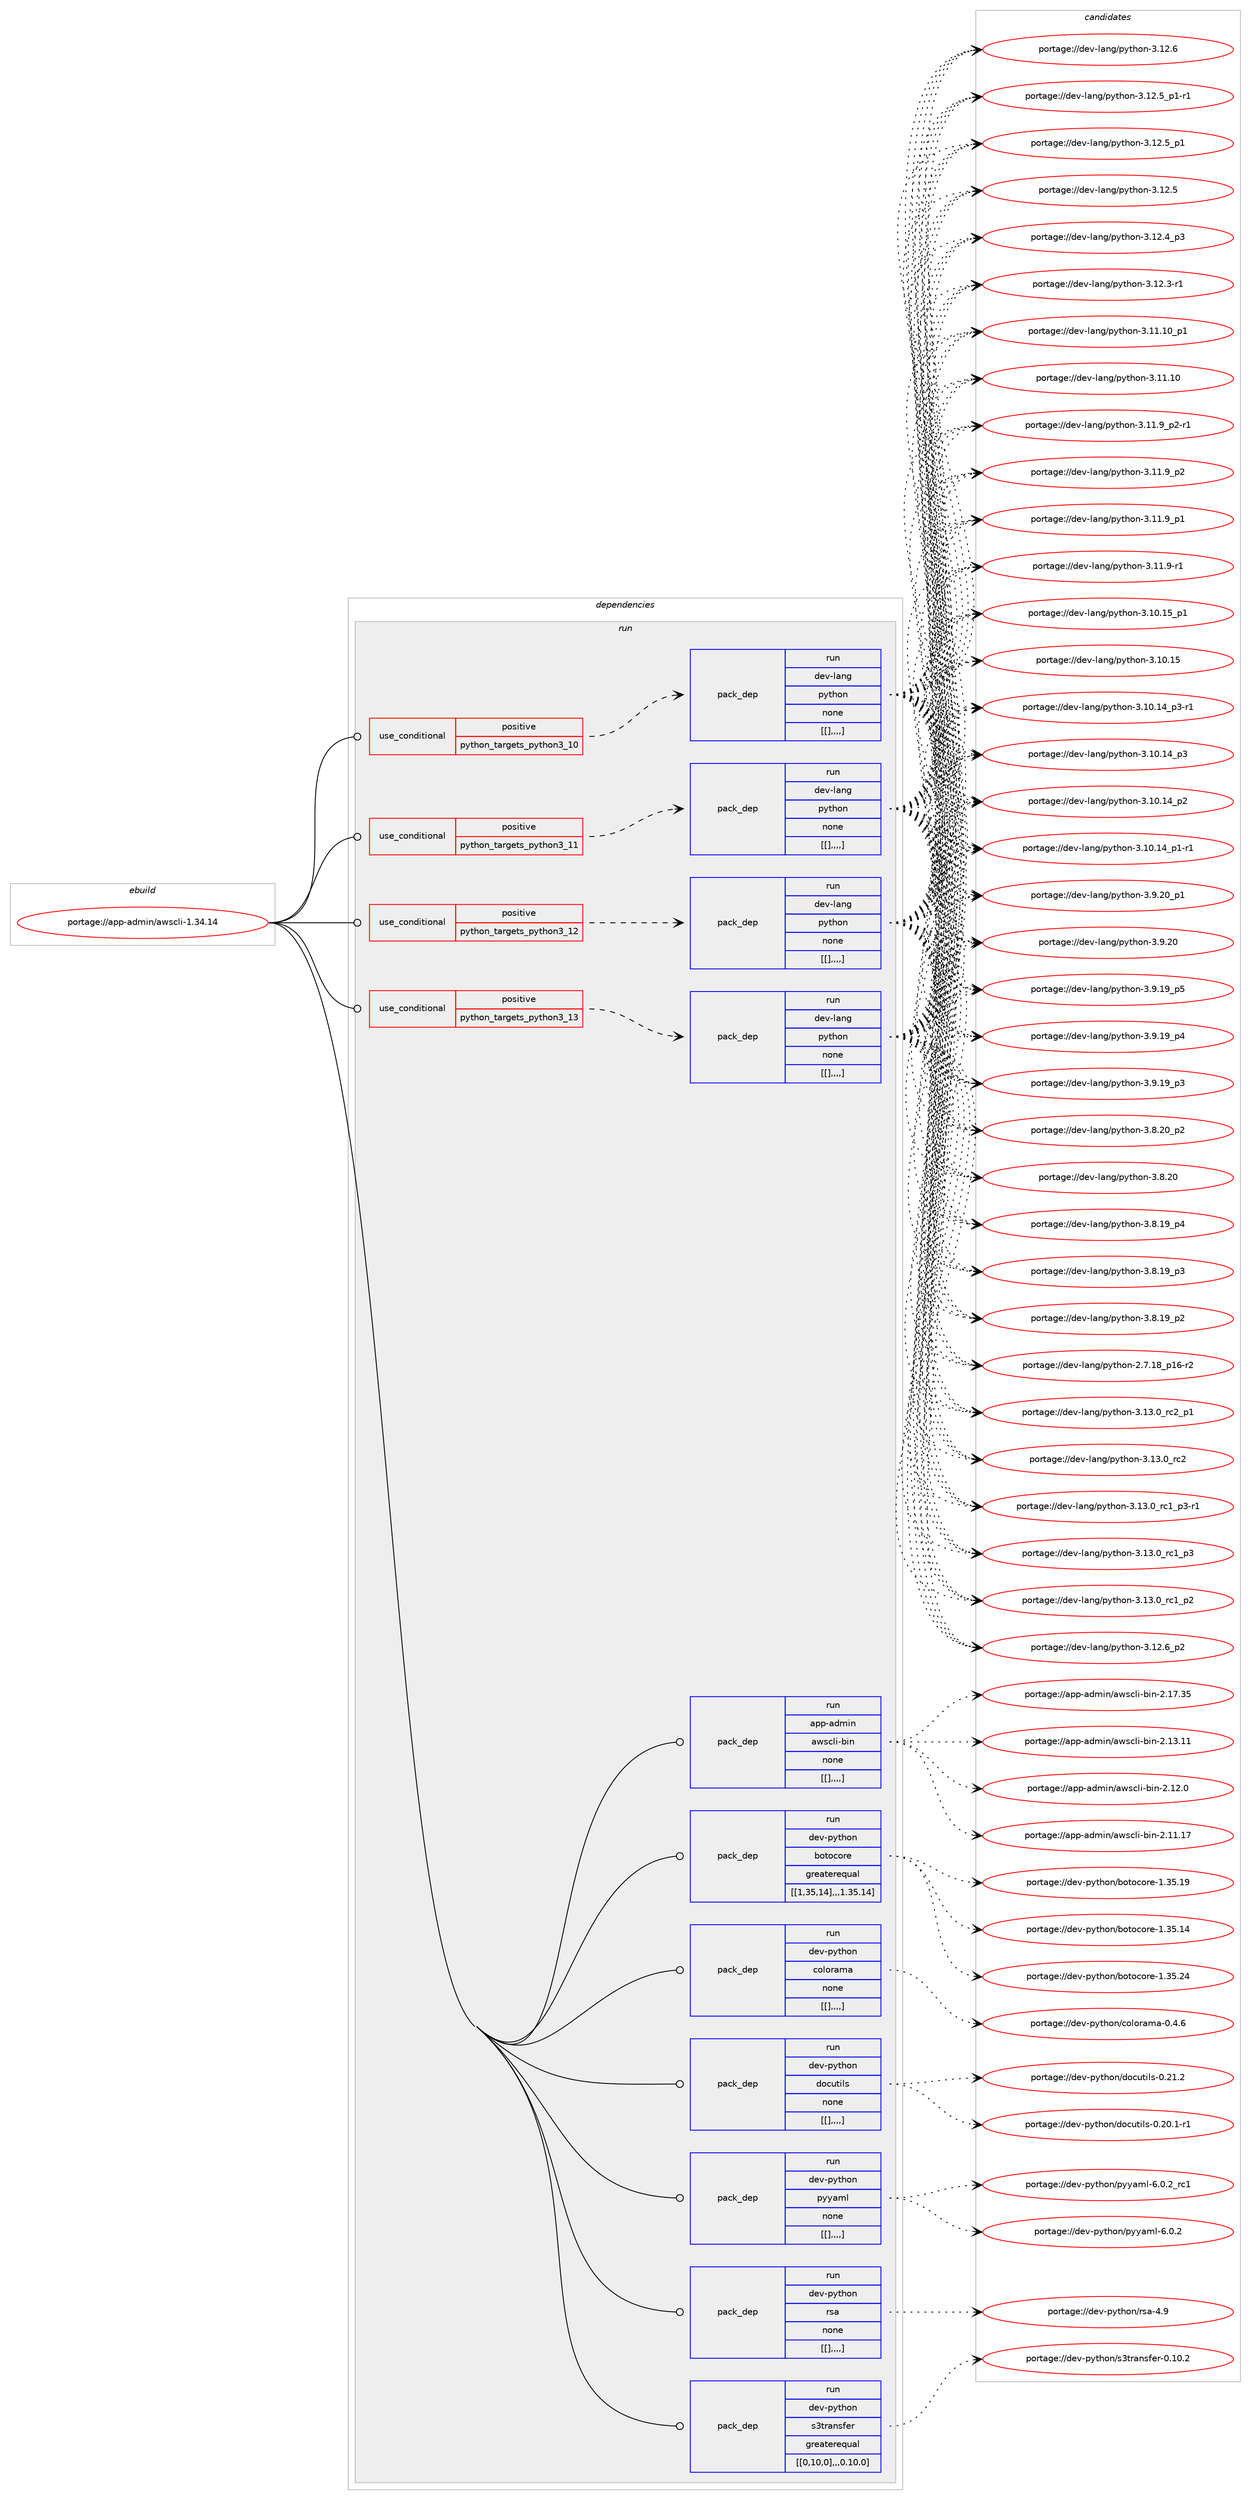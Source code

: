 digraph prolog {

# *************
# Graph options
# *************

newrank=true;
concentrate=true;
compound=true;
graph [rankdir=LR,fontname=Helvetica,fontsize=10,ranksep=1.5];#, ranksep=2.5, nodesep=0.2];
edge  [arrowhead=vee];
node  [fontname=Helvetica,fontsize=10];

# **********
# The ebuild
# **********

subgraph cluster_leftcol {
color=gray;
label=<<i>ebuild</i>>;
id [label="portage://app-admin/awscli-1.34.14", color=red, width=4, href="../app-admin/awscli-1.34.14.svg"];
}

# ****************
# The dependencies
# ****************

subgraph cluster_midcol {
color=gray;
label=<<i>dependencies</i>>;
subgraph cluster_compile {
fillcolor="#eeeeee";
style=filled;
label=<<i>compile</i>>;
}
subgraph cluster_compileandrun {
fillcolor="#eeeeee";
style=filled;
label=<<i>compile and run</i>>;
}
subgraph cluster_run {
fillcolor="#eeeeee";
style=filled;
label=<<i>run</i>>;
subgraph cond359 {
dependency1801 [label=<<TABLE BORDER="0" CELLBORDER="1" CELLSPACING="0" CELLPADDING="4"><TR><TD ROWSPAN="3" CELLPADDING="10">use_conditional</TD></TR><TR><TD>positive</TD></TR><TR><TD>python_targets_python3_10</TD></TR></TABLE>>, shape=none, color=red];
subgraph pack1439 {
dependency1802 [label=<<TABLE BORDER="0" CELLBORDER="1" CELLSPACING="0" CELLPADDING="4" WIDTH="220"><TR><TD ROWSPAN="6" CELLPADDING="30">pack_dep</TD></TR><TR><TD WIDTH="110">run</TD></TR><TR><TD>dev-lang</TD></TR><TR><TD>python</TD></TR><TR><TD>none</TD></TR><TR><TD>[[],,,,]</TD></TR></TABLE>>, shape=none, color=blue];
}
dependency1801:e -> dependency1802:w [weight=20,style="dashed",arrowhead="vee"];
}
id:e -> dependency1801:w [weight=20,style="solid",arrowhead="odot"];
subgraph cond360 {
dependency1803 [label=<<TABLE BORDER="0" CELLBORDER="1" CELLSPACING="0" CELLPADDING="4"><TR><TD ROWSPAN="3" CELLPADDING="10">use_conditional</TD></TR><TR><TD>positive</TD></TR><TR><TD>python_targets_python3_11</TD></TR></TABLE>>, shape=none, color=red];
subgraph pack1440 {
dependency1804 [label=<<TABLE BORDER="0" CELLBORDER="1" CELLSPACING="0" CELLPADDING="4" WIDTH="220"><TR><TD ROWSPAN="6" CELLPADDING="30">pack_dep</TD></TR><TR><TD WIDTH="110">run</TD></TR><TR><TD>dev-lang</TD></TR><TR><TD>python</TD></TR><TR><TD>none</TD></TR><TR><TD>[[],,,,]</TD></TR></TABLE>>, shape=none, color=blue];
}
dependency1803:e -> dependency1804:w [weight=20,style="dashed",arrowhead="vee"];
}
id:e -> dependency1803:w [weight=20,style="solid",arrowhead="odot"];
subgraph cond361 {
dependency1805 [label=<<TABLE BORDER="0" CELLBORDER="1" CELLSPACING="0" CELLPADDING="4"><TR><TD ROWSPAN="3" CELLPADDING="10">use_conditional</TD></TR><TR><TD>positive</TD></TR><TR><TD>python_targets_python3_12</TD></TR></TABLE>>, shape=none, color=red];
subgraph pack1441 {
dependency1806 [label=<<TABLE BORDER="0" CELLBORDER="1" CELLSPACING="0" CELLPADDING="4" WIDTH="220"><TR><TD ROWSPAN="6" CELLPADDING="30">pack_dep</TD></TR><TR><TD WIDTH="110">run</TD></TR><TR><TD>dev-lang</TD></TR><TR><TD>python</TD></TR><TR><TD>none</TD></TR><TR><TD>[[],,,,]</TD></TR></TABLE>>, shape=none, color=blue];
}
dependency1805:e -> dependency1806:w [weight=20,style="dashed",arrowhead="vee"];
}
id:e -> dependency1805:w [weight=20,style="solid",arrowhead="odot"];
subgraph cond362 {
dependency1807 [label=<<TABLE BORDER="0" CELLBORDER="1" CELLSPACING="0" CELLPADDING="4"><TR><TD ROWSPAN="3" CELLPADDING="10">use_conditional</TD></TR><TR><TD>positive</TD></TR><TR><TD>python_targets_python3_13</TD></TR></TABLE>>, shape=none, color=red];
subgraph pack1442 {
dependency1808 [label=<<TABLE BORDER="0" CELLBORDER="1" CELLSPACING="0" CELLPADDING="4" WIDTH="220"><TR><TD ROWSPAN="6" CELLPADDING="30">pack_dep</TD></TR><TR><TD WIDTH="110">run</TD></TR><TR><TD>dev-lang</TD></TR><TR><TD>python</TD></TR><TR><TD>none</TD></TR><TR><TD>[[],,,,]</TD></TR></TABLE>>, shape=none, color=blue];
}
dependency1807:e -> dependency1808:w [weight=20,style="dashed",arrowhead="vee"];
}
id:e -> dependency1807:w [weight=20,style="solid",arrowhead="odot"];
subgraph pack1443 {
dependency1809 [label=<<TABLE BORDER="0" CELLBORDER="1" CELLSPACING="0" CELLPADDING="4" WIDTH="220"><TR><TD ROWSPAN="6" CELLPADDING="30">pack_dep</TD></TR><TR><TD WIDTH="110">run</TD></TR><TR><TD>dev-python</TD></TR><TR><TD>botocore</TD></TR><TR><TD>greaterequal</TD></TR><TR><TD>[[1,35,14],,,1.35.14]</TD></TR></TABLE>>, shape=none, color=blue];
}
id:e -> dependency1809:w [weight=20,style="solid",arrowhead="odot"];
subgraph pack1444 {
dependency1810 [label=<<TABLE BORDER="0" CELLBORDER="1" CELLSPACING="0" CELLPADDING="4" WIDTH="220"><TR><TD ROWSPAN="6" CELLPADDING="30">pack_dep</TD></TR><TR><TD WIDTH="110">run</TD></TR><TR><TD>dev-python</TD></TR><TR><TD>colorama</TD></TR><TR><TD>none</TD></TR><TR><TD>[[],,,,]</TD></TR></TABLE>>, shape=none, color=blue];
}
id:e -> dependency1810:w [weight=20,style="solid",arrowhead="odot"];
subgraph pack1445 {
dependency1811 [label=<<TABLE BORDER="0" CELLBORDER="1" CELLSPACING="0" CELLPADDING="4" WIDTH="220"><TR><TD ROWSPAN="6" CELLPADDING="30">pack_dep</TD></TR><TR><TD WIDTH="110">run</TD></TR><TR><TD>dev-python</TD></TR><TR><TD>docutils</TD></TR><TR><TD>none</TD></TR><TR><TD>[[],,,,]</TD></TR></TABLE>>, shape=none, color=blue];
}
id:e -> dependency1811:w [weight=20,style="solid",arrowhead="odot"];
subgraph pack1446 {
dependency1812 [label=<<TABLE BORDER="0" CELLBORDER="1" CELLSPACING="0" CELLPADDING="4" WIDTH="220"><TR><TD ROWSPAN="6" CELLPADDING="30">pack_dep</TD></TR><TR><TD WIDTH="110">run</TD></TR><TR><TD>dev-python</TD></TR><TR><TD>pyyaml</TD></TR><TR><TD>none</TD></TR><TR><TD>[[],,,,]</TD></TR></TABLE>>, shape=none, color=blue];
}
id:e -> dependency1812:w [weight=20,style="solid",arrowhead="odot"];
subgraph pack1447 {
dependency1813 [label=<<TABLE BORDER="0" CELLBORDER="1" CELLSPACING="0" CELLPADDING="4" WIDTH="220"><TR><TD ROWSPAN="6" CELLPADDING="30">pack_dep</TD></TR><TR><TD WIDTH="110">run</TD></TR><TR><TD>dev-python</TD></TR><TR><TD>rsa</TD></TR><TR><TD>none</TD></TR><TR><TD>[[],,,,]</TD></TR></TABLE>>, shape=none, color=blue];
}
id:e -> dependency1813:w [weight=20,style="solid",arrowhead="odot"];
subgraph pack1448 {
dependency1814 [label=<<TABLE BORDER="0" CELLBORDER="1" CELLSPACING="0" CELLPADDING="4" WIDTH="220"><TR><TD ROWSPAN="6" CELLPADDING="30">pack_dep</TD></TR><TR><TD WIDTH="110">run</TD></TR><TR><TD>dev-python</TD></TR><TR><TD>s3transfer</TD></TR><TR><TD>greaterequal</TD></TR><TR><TD>[[0,10,0],,,0.10.0]</TD></TR></TABLE>>, shape=none, color=blue];
}
id:e -> dependency1814:w [weight=20,style="solid",arrowhead="odot"];
subgraph pack1449 {
dependency1815 [label=<<TABLE BORDER="0" CELLBORDER="1" CELLSPACING="0" CELLPADDING="4" WIDTH="220"><TR><TD ROWSPAN="6" CELLPADDING="30">pack_dep</TD></TR><TR><TD WIDTH="110">run</TD></TR><TR><TD>app-admin</TD></TR><TR><TD>awscli-bin</TD></TR><TR><TD>none</TD></TR><TR><TD>[[],,,,]</TD></TR></TABLE>>, shape=none, color=blue];
}
id:e -> dependency1815:w [weight=20,style="solid",arrowhead="odot"];
}
}

# **************
# The candidates
# **************

subgraph cluster_choices {
rank=same;
color=gray;
label=<<i>candidates</i>>;

subgraph choice1439 {
color=black;
nodesep=1;
choice100101118451089711010347112121116104111110455146495146489511499509511249 [label="portage://dev-lang/python-3.13.0_rc2_p1", color=red, width=4,href="../dev-lang/python-3.13.0_rc2_p1.svg"];
choice10010111845108971101034711212111610411111045514649514648951149950 [label="portage://dev-lang/python-3.13.0_rc2", color=red, width=4,href="../dev-lang/python-3.13.0_rc2.svg"];
choice1001011184510897110103471121211161041111104551464951464895114994995112514511449 [label="portage://dev-lang/python-3.13.0_rc1_p3-r1", color=red, width=4,href="../dev-lang/python-3.13.0_rc1_p3-r1.svg"];
choice100101118451089711010347112121116104111110455146495146489511499499511251 [label="portage://dev-lang/python-3.13.0_rc1_p3", color=red, width=4,href="../dev-lang/python-3.13.0_rc1_p3.svg"];
choice100101118451089711010347112121116104111110455146495146489511499499511250 [label="portage://dev-lang/python-3.13.0_rc1_p2", color=red, width=4,href="../dev-lang/python-3.13.0_rc1_p2.svg"];
choice100101118451089711010347112121116104111110455146495046549511250 [label="portage://dev-lang/python-3.12.6_p2", color=red, width=4,href="../dev-lang/python-3.12.6_p2.svg"];
choice10010111845108971101034711212111610411111045514649504654 [label="portage://dev-lang/python-3.12.6", color=red, width=4,href="../dev-lang/python-3.12.6.svg"];
choice1001011184510897110103471121211161041111104551464950465395112494511449 [label="portage://dev-lang/python-3.12.5_p1-r1", color=red, width=4,href="../dev-lang/python-3.12.5_p1-r1.svg"];
choice100101118451089711010347112121116104111110455146495046539511249 [label="portage://dev-lang/python-3.12.5_p1", color=red, width=4,href="../dev-lang/python-3.12.5_p1.svg"];
choice10010111845108971101034711212111610411111045514649504653 [label="portage://dev-lang/python-3.12.5", color=red, width=4,href="../dev-lang/python-3.12.5.svg"];
choice100101118451089711010347112121116104111110455146495046529511251 [label="portage://dev-lang/python-3.12.4_p3", color=red, width=4,href="../dev-lang/python-3.12.4_p3.svg"];
choice100101118451089711010347112121116104111110455146495046514511449 [label="portage://dev-lang/python-3.12.3-r1", color=red, width=4,href="../dev-lang/python-3.12.3-r1.svg"];
choice10010111845108971101034711212111610411111045514649494649489511249 [label="portage://dev-lang/python-3.11.10_p1", color=red, width=4,href="../dev-lang/python-3.11.10_p1.svg"];
choice1001011184510897110103471121211161041111104551464949464948 [label="portage://dev-lang/python-3.11.10", color=red, width=4,href="../dev-lang/python-3.11.10.svg"];
choice1001011184510897110103471121211161041111104551464949465795112504511449 [label="portage://dev-lang/python-3.11.9_p2-r1", color=red, width=4,href="../dev-lang/python-3.11.9_p2-r1.svg"];
choice100101118451089711010347112121116104111110455146494946579511250 [label="portage://dev-lang/python-3.11.9_p2", color=red, width=4,href="../dev-lang/python-3.11.9_p2.svg"];
choice100101118451089711010347112121116104111110455146494946579511249 [label="portage://dev-lang/python-3.11.9_p1", color=red, width=4,href="../dev-lang/python-3.11.9_p1.svg"];
choice100101118451089711010347112121116104111110455146494946574511449 [label="portage://dev-lang/python-3.11.9-r1", color=red, width=4,href="../dev-lang/python-3.11.9-r1.svg"];
choice10010111845108971101034711212111610411111045514649484649539511249 [label="portage://dev-lang/python-3.10.15_p1", color=red, width=4,href="../dev-lang/python-3.10.15_p1.svg"];
choice1001011184510897110103471121211161041111104551464948464953 [label="portage://dev-lang/python-3.10.15", color=red, width=4,href="../dev-lang/python-3.10.15.svg"];
choice100101118451089711010347112121116104111110455146494846495295112514511449 [label="portage://dev-lang/python-3.10.14_p3-r1", color=red, width=4,href="../dev-lang/python-3.10.14_p3-r1.svg"];
choice10010111845108971101034711212111610411111045514649484649529511251 [label="portage://dev-lang/python-3.10.14_p3", color=red, width=4,href="../dev-lang/python-3.10.14_p3.svg"];
choice10010111845108971101034711212111610411111045514649484649529511250 [label="portage://dev-lang/python-3.10.14_p2", color=red, width=4,href="../dev-lang/python-3.10.14_p2.svg"];
choice100101118451089711010347112121116104111110455146494846495295112494511449 [label="portage://dev-lang/python-3.10.14_p1-r1", color=red, width=4,href="../dev-lang/python-3.10.14_p1-r1.svg"];
choice100101118451089711010347112121116104111110455146574650489511249 [label="portage://dev-lang/python-3.9.20_p1", color=red, width=4,href="../dev-lang/python-3.9.20_p1.svg"];
choice10010111845108971101034711212111610411111045514657465048 [label="portage://dev-lang/python-3.9.20", color=red, width=4,href="../dev-lang/python-3.9.20.svg"];
choice100101118451089711010347112121116104111110455146574649579511253 [label="portage://dev-lang/python-3.9.19_p5", color=red, width=4,href="../dev-lang/python-3.9.19_p5.svg"];
choice100101118451089711010347112121116104111110455146574649579511252 [label="portage://dev-lang/python-3.9.19_p4", color=red, width=4,href="../dev-lang/python-3.9.19_p4.svg"];
choice100101118451089711010347112121116104111110455146574649579511251 [label="portage://dev-lang/python-3.9.19_p3", color=red, width=4,href="../dev-lang/python-3.9.19_p3.svg"];
choice100101118451089711010347112121116104111110455146564650489511250 [label="portage://dev-lang/python-3.8.20_p2", color=red, width=4,href="../dev-lang/python-3.8.20_p2.svg"];
choice10010111845108971101034711212111610411111045514656465048 [label="portage://dev-lang/python-3.8.20", color=red, width=4,href="../dev-lang/python-3.8.20.svg"];
choice100101118451089711010347112121116104111110455146564649579511252 [label="portage://dev-lang/python-3.8.19_p4", color=red, width=4,href="../dev-lang/python-3.8.19_p4.svg"];
choice100101118451089711010347112121116104111110455146564649579511251 [label="portage://dev-lang/python-3.8.19_p3", color=red, width=4,href="../dev-lang/python-3.8.19_p3.svg"];
choice100101118451089711010347112121116104111110455146564649579511250 [label="portage://dev-lang/python-3.8.19_p2", color=red, width=4,href="../dev-lang/python-3.8.19_p2.svg"];
choice100101118451089711010347112121116104111110455046554649569511249544511450 [label="portage://dev-lang/python-2.7.18_p16-r2", color=red, width=4,href="../dev-lang/python-2.7.18_p16-r2.svg"];
dependency1802:e -> choice100101118451089711010347112121116104111110455146495146489511499509511249:w [style=dotted,weight="100"];
dependency1802:e -> choice10010111845108971101034711212111610411111045514649514648951149950:w [style=dotted,weight="100"];
dependency1802:e -> choice1001011184510897110103471121211161041111104551464951464895114994995112514511449:w [style=dotted,weight="100"];
dependency1802:e -> choice100101118451089711010347112121116104111110455146495146489511499499511251:w [style=dotted,weight="100"];
dependency1802:e -> choice100101118451089711010347112121116104111110455146495146489511499499511250:w [style=dotted,weight="100"];
dependency1802:e -> choice100101118451089711010347112121116104111110455146495046549511250:w [style=dotted,weight="100"];
dependency1802:e -> choice10010111845108971101034711212111610411111045514649504654:w [style=dotted,weight="100"];
dependency1802:e -> choice1001011184510897110103471121211161041111104551464950465395112494511449:w [style=dotted,weight="100"];
dependency1802:e -> choice100101118451089711010347112121116104111110455146495046539511249:w [style=dotted,weight="100"];
dependency1802:e -> choice10010111845108971101034711212111610411111045514649504653:w [style=dotted,weight="100"];
dependency1802:e -> choice100101118451089711010347112121116104111110455146495046529511251:w [style=dotted,weight="100"];
dependency1802:e -> choice100101118451089711010347112121116104111110455146495046514511449:w [style=dotted,weight="100"];
dependency1802:e -> choice10010111845108971101034711212111610411111045514649494649489511249:w [style=dotted,weight="100"];
dependency1802:e -> choice1001011184510897110103471121211161041111104551464949464948:w [style=dotted,weight="100"];
dependency1802:e -> choice1001011184510897110103471121211161041111104551464949465795112504511449:w [style=dotted,weight="100"];
dependency1802:e -> choice100101118451089711010347112121116104111110455146494946579511250:w [style=dotted,weight="100"];
dependency1802:e -> choice100101118451089711010347112121116104111110455146494946579511249:w [style=dotted,weight="100"];
dependency1802:e -> choice100101118451089711010347112121116104111110455146494946574511449:w [style=dotted,weight="100"];
dependency1802:e -> choice10010111845108971101034711212111610411111045514649484649539511249:w [style=dotted,weight="100"];
dependency1802:e -> choice1001011184510897110103471121211161041111104551464948464953:w [style=dotted,weight="100"];
dependency1802:e -> choice100101118451089711010347112121116104111110455146494846495295112514511449:w [style=dotted,weight="100"];
dependency1802:e -> choice10010111845108971101034711212111610411111045514649484649529511251:w [style=dotted,weight="100"];
dependency1802:e -> choice10010111845108971101034711212111610411111045514649484649529511250:w [style=dotted,weight="100"];
dependency1802:e -> choice100101118451089711010347112121116104111110455146494846495295112494511449:w [style=dotted,weight="100"];
dependency1802:e -> choice100101118451089711010347112121116104111110455146574650489511249:w [style=dotted,weight="100"];
dependency1802:e -> choice10010111845108971101034711212111610411111045514657465048:w [style=dotted,weight="100"];
dependency1802:e -> choice100101118451089711010347112121116104111110455146574649579511253:w [style=dotted,weight="100"];
dependency1802:e -> choice100101118451089711010347112121116104111110455146574649579511252:w [style=dotted,weight="100"];
dependency1802:e -> choice100101118451089711010347112121116104111110455146574649579511251:w [style=dotted,weight="100"];
dependency1802:e -> choice100101118451089711010347112121116104111110455146564650489511250:w [style=dotted,weight="100"];
dependency1802:e -> choice10010111845108971101034711212111610411111045514656465048:w [style=dotted,weight="100"];
dependency1802:e -> choice100101118451089711010347112121116104111110455146564649579511252:w [style=dotted,weight="100"];
dependency1802:e -> choice100101118451089711010347112121116104111110455146564649579511251:w [style=dotted,weight="100"];
dependency1802:e -> choice100101118451089711010347112121116104111110455146564649579511250:w [style=dotted,weight="100"];
dependency1802:e -> choice100101118451089711010347112121116104111110455046554649569511249544511450:w [style=dotted,weight="100"];
}
subgraph choice1440 {
color=black;
nodesep=1;
choice100101118451089711010347112121116104111110455146495146489511499509511249 [label="portage://dev-lang/python-3.13.0_rc2_p1", color=red, width=4,href="../dev-lang/python-3.13.0_rc2_p1.svg"];
choice10010111845108971101034711212111610411111045514649514648951149950 [label="portage://dev-lang/python-3.13.0_rc2", color=red, width=4,href="../dev-lang/python-3.13.0_rc2.svg"];
choice1001011184510897110103471121211161041111104551464951464895114994995112514511449 [label="portage://dev-lang/python-3.13.0_rc1_p3-r1", color=red, width=4,href="../dev-lang/python-3.13.0_rc1_p3-r1.svg"];
choice100101118451089711010347112121116104111110455146495146489511499499511251 [label="portage://dev-lang/python-3.13.0_rc1_p3", color=red, width=4,href="../dev-lang/python-3.13.0_rc1_p3.svg"];
choice100101118451089711010347112121116104111110455146495146489511499499511250 [label="portage://dev-lang/python-3.13.0_rc1_p2", color=red, width=4,href="../dev-lang/python-3.13.0_rc1_p2.svg"];
choice100101118451089711010347112121116104111110455146495046549511250 [label="portage://dev-lang/python-3.12.6_p2", color=red, width=4,href="../dev-lang/python-3.12.6_p2.svg"];
choice10010111845108971101034711212111610411111045514649504654 [label="portage://dev-lang/python-3.12.6", color=red, width=4,href="../dev-lang/python-3.12.6.svg"];
choice1001011184510897110103471121211161041111104551464950465395112494511449 [label="portage://dev-lang/python-3.12.5_p1-r1", color=red, width=4,href="../dev-lang/python-3.12.5_p1-r1.svg"];
choice100101118451089711010347112121116104111110455146495046539511249 [label="portage://dev-lang/python-3.12.5_p1", color=red, width=4,href="../dev-lang/python-3.12.5_p1.svg"];
choice10010111845108971101034711212111610411111045514649504653 [label="portage://dev-lang/python-3.12.5", color=red, width=4,href="../dev-lang/python-3.12.5.svg"];
choice100101118451089711010347112121116104111110455146495046529511251 [label="portage://dev-lang/python-3.12.4_p3", color=red, width=4,href="../dev-lang/python-3.12.4_p3.svg"];
choice100101118451089711010347112121116104111110455146495046514511449 [label="portage://dev-lang/python-3.12.3-r1", color=red, width=4,href="../dev-lang/python-3.12.3-r1.svg"];
choice10010111845108971101034711212111610411111045514649494649489511249 [label="portage://dev-lang/python-3.11.10_p1", color=red, width=4,href="../dev-lang/python-3.11.10_p1.svg"];
choice1001011184510897110103471121211161041111104551464949464948 [label="portage://dev-lang/python-3.11.10", color=red, width=4,href="../dev-lang/python-3.11.10.svg"];
choice1001011184510897110103471121211161041111104551464949465795112504511449 [label="portage://dev-lang/python-3.11.9_p2-r1", color=red, width=4,href="../dev-lang/python-3.11.9_p2-r1.svg"];
choice100101118451089711010347112121116104111110455146494946579511250 [label="portage://dev-lang/python-3.11.9_p2", color=red, width=4,href="../dev-lang/python-3.11.9_p2.svg"];
choice100101118451089711010347112121116104111110455146494946579511249 [label="portage://dev-lang/python-3.11.9_p1", color=red, width=4,href="../dev-lang/python-3.11.9_p1.svg"];
choice100101118451089711010347112121116104111110455146494946574511449 [label="portage://dev-lang/python-3.11.9-r1", color=red, width=4,href="../dev-lang/python-3.11.9-r1.svg"];
choice10010111845108971101034711212111610411111045514649484649539511249 [label="portage://dev-lang/python-3.10.15_p1", color=red, width=4,href="../dev-lang/python-3.10.15_p1.svg"];
choice1001011184510897110103471121211161041111104551464948464953 [label="portage://dev-lang/python-3.10.15", color=red, width=4,href="../dev-lang/python-3.10.15.svg"];
choice100101118451089711010347112121116104111110455146494846495295112514511449 [label="portage://dev-lang/python-3.10.14_p3-r1", color=red, width=4,href="../dev-lang/python-3.10.14_p3-r1.svg"];
choice10010111845108971101034711212111610411111045514649484649529511251 [label="portage://dev-lang/python-3.10.14_p3", color=red, width=4,href="../dev-lang/python-3.10.14_p3.svg"];
choice10010111845108971101034711212111610411111045514649484649529511250 [label="portage://dev-lang/python-3.10.14_p2", color=red, width=4,href="../dev-lang/python-3.10.14_p2.svg"];
choice100101118451089711010347112121116104111110455146494846495295112494511449 [label="portage://dev-lang/python-3.10.14_p1-r1", color=red, width=4,href="../dev-lang/python-3.10.14_p1-r1.svg"];
choice100101118451089711010347112121116104111110455146574650489511249 [label="portage://dev-lang/python-3.9.20_p1", color=red, width=4,href="../dev-lang/python-3.9.20_p1.svg"];
choice10010111845108971101034711212111610411111045514657465048 [label="portage://dev-lang/python-3.9.20", color=red, width=4,href="../dev-lang/python-3.9.20.svg"];
choice100101118451089711010347112121116104111110455146574649579511253 [label="portage://dev-lang/python-3.9.19_p5", color=red, width=4,href="../dev-lang/python-3.9.19_p5.svg"];
choice100101118451089711010347112121116104111110455146574649579511252 [label="portage://dev-lang/python-3.9.19_p4", color=red, width=4,href="../dev-lang/python-3.9.19_p4.svg"];
choice100101118451089711010347112121116104111110455146574649579511251 [label="portage://dev-lang/python-3.9.19_p3", color=red, width=4,href="../dev-lang/python-3.9.19_p3.svg"];
choice100101118451089711010347112121116104111110455146564650489511250 [label="portage://dev-lang/python-3.8.20_p2", color=red, width=4,href="../dev-lang/python-3.8.20_p2.svg"];
choice10010111845108971101034711212111610411111045514656465048 [label="portage://dev-lang/python-3.8.20", color=red, width=4,href="../dev-lang/python-3.8.20.svg"];
choice100101118451089711010347112121116104111110455146564649579511252 [label="portage://dev-lang/python-3.8.19_p4", color=red, width=4,href="../dev-lang/python-3.8.19_p4.svg"];
choice100101118451089711010347112121116104111110455146564649579511251 [label="portage://dev-lang/python-3.8.19_p3", color=red, width=4,href="../dev-lang/python-3.8.19_p3.svg"];
choice100101118451089711010347112121116104111110455146564649579511250 [label="portage://dev-lang/python-3.8.19_p2", color=red, width=4,href="../dev-lang/python-3.8.19_p2.svg"];
choice100101118451089711010347112121116104111110455046554649569511249544511450 [label="portage://dev-lang/python-2.7.18_p16-r2", color=red, width=4,href="../dev-lang/python-2.7.18_p16-r2.svg"];
dependency1804:e -> choice100101118451089711010347112121116104111110455146495146489511499509511249:w [style=dotted,weight="100"];
dependency1804:e -> choice10010111845108971101034711212111610411111045514649514648951149950:w [style=dotted,weight="100"];
dependency1804:e -> choice1001011184510897110103471121211161041111104551464951464895114994995112514511449:w [style=dotted,weight="100"];
dependency1804:e -> choice100101118451089711010347112121116104111110455146495146489511499499511251:w [style=dotted,weight="100"];
dependency1804:e -> choice100101118451089711010347112121116104111110455146495146489511499499511250:w [style=dotted,weight="100"];
dependency1804:e -> choice100101118451089711010347112121116104111110455146495046549511250:w [style=dotted,weight="100"];
dependency1804:e -> choice10010111845108971101034711212111610411111045514649504654:w [style=dotted,weight="100"];
dependency1804:e -> choice1001011184510897110103471121211161041111104551464950465395112494511449:w [style=dotted,weight="100"];
dependency1804:e -> choice100101118451089711010347112121116104111110455146495046539511249:w [style=dotted,weight="100"];
dependency1804:e -> choice10010111845108971101034711212111610411111045514649504653:w [style=dotted,weight="100"];
dependency1804:e -> choice100101118451089711010347112121116104111110455146495046529511251:w [style=dotted,weight="100"];
dependency1804:e -> choice100101118451089711010347112121116104111110455146495046514511449:w [style=dotted,weight="100"];
dependency1804:e -> choice10010111845108971101034711212111610411111045514649494649489511249:w [style=dotted,weight="100"];
dependency1804:e -> choice1001011184510897110103471121211161041111104551464949464948:w [style=dotted,weight="100"];
dependency1804:e -> choice1001011184510897110103471121211161041111104551464949465795112504511449:w [style=dotted,weight="100"];
dependency1804:e -> choice100101118451089711010347112121116104111110455146494946579511250:w [style=dotted,weight="100"];
dependency1804:e -> choice100101118451089711010347112121116104111110455146494946579511249:w [style=dotted,weight="100"];
dependency1804:e -> choice100101118451089711010347112121116104111110455146494946574511449:w [style=dotted,weight="100"];
dependency1804:e -> choice10010111845108971101034711212111610411111045514649484649539511249:w [style=dotted,weight="100"];
dependency1804:e -> choice1001011184510897110103471121211161041111104551464948464953:w [style=dotted,weight="100"];
dependency1804:e -> choice100101118451089711010347112121116104111110455146494846495295112514511449:w [style=dotted,weight="100"];
dependency1804:e -> choice10010111845108971101034711212111610411111045514649484649529511251:w [style=dotted,weight="100"];
dependency1804:e -> choice10010111845108971101034711212111610411111045514649484649529511250:w [style=dotted,weight="100"];
dependency1804:e -> choice100101118451089711010347112121116104111110455146494846495295112494511449:w [style=dotted,weight="100"];
dependency1804:e -> choice100101118451089711010347112121116104111110455146574650489511249:w [style=dotted,weight="100"];
dependency1804:e -> choice10010111845108971101034711212111610411111045514657465048:w [style=dotted,weight="100"];
dependency1804:e -> choice100101118451089711010347112121116104111110455146574649579511253:w [style=dotted,weight="100"];
dependency1804:e -> choice100101118451089711010347112121116104111110455146574649579511252:w [style=dotted,weight="100"];
dependency1804:e -> choice100101118451089711010347112121116104111110455146574649579511251:w [style=dotted,weight="100"];
dependency1804:e -> choice100101118451089711010347112121116104111110455146564650489511250:w [style=dotted,weight="100"];
dependency1804:e -> choice10010111845108971101034711212111610411111045514656465048:w [style=dotted,weight="100"];
dependency1804:e -> choice100101118451089711010347112121116104111110455146564649579511252:w [style=dotted,weight="100"];
dependency1804:e -> choice100101118451089711010347112121116104111110455146564649579511251:w [style=dotted,weight="100"];
dependency1804:e -> choice100101118451089711010347112121116104111110455146564649579511250:w [style=dotted,weight="100"];
dependency1804:e -> choice100101118451089711010347112121116104111110455046554649569511249544511450:w [style=dotted,weight="100"];
}
subgraph choice1441 {
color=black;
nodesep=1;
choice100101118451089711010347112121116104111110455146495146489511499509511249 [label="portage://dev-lang/python-3.13.0_rc2_p1", color=red, width=4,href="../dev-lang/python-3.13.0_rc2_p1.svg"];
choice10010111845108971101034711212111610411111045514649514648951149950 [label="portage://dev-lang/python-3.13.0_rc2", color=red, width=4,href="../dev-lang/python-3.13.0_rc2.svg"];
choice1001011184510897110103471121211161041111104551464951464895114994995112514511449 [label="portage://dev-lang/python-3.13.0_rc1_p3-r1", color=red, width=4,href="../dev-lang/python-3.13.0_rc1_p3-r1.svg"];
choice100101118451089711010347112121116104111110455146495146489511499499511251 [label="portage://dev-lang/python-3.13.0_rc1_p3", color=red, width=4,href="../dev-lang/python-3.13.0_rc1_p3.svg"];
choice100101118451089711010347112121116104111110455146495146489511499499511250 [label="portage://dev-lang/python-3.13.0_rc1_p2", color=red, width=4,href="../dev-lang/python-3.13.0_rc1_p2.svg"];
choice100101118451089711010347112121116104111110455146495046549511250 [label="portage://dev-lang/python-3.12.6_p2", color=red, width=4,href="../dev-lang/python-3.12.6_p2.svg"];
choice10010111845108971101034711212111610411111045514649504654 [label="portage://dev-lang/python-3.12.6", color=red, width=4,href="../dev-lang/python-3.12.6.svg"];
choice1001011184510897110103471121211161041111104551464950465395112494511449 [label="portage://dev-lang/python-3.12.5_p1-r1", color=red, width=4,href="../dev-lang/python-3.12.5_p1-r1.svg"];
choice100101118451089711010347112121116104111110455146495046539511249 [label="portage://dev-lang/python-3.12.5_p1", color=red, width=4,href="../dev-lang/python-3.12.5_p1.svg"];
choice10010111845108971101034711212111610411111045514649504653 [label="portage://dev-lang/python-3.12.5", color=red, width=4,href="../dev-lang/python-3.12.5.svg"];
choice100101118451089711010347112121116104111110455146495046529511251 [label="portage://dev-lang/python-3.12.4_p3", color=red, width=4,href="../dev-lang/python-3.12.4_p3.svg"];
choice100101118451089711010347112121116104111110455146495046514511449 [label="portage://dev-lang/python-3.12.3-r1", color=red, width=4,href="../dev-lang/python-3.12.3-r1.svg"];
choice10010111845108971101034711212111610411111045514649494649489511249 [label="portage://dev-lang/python-3.11.10_p1", color=red, width=4,href="../dev-lang/python-3.11.10_p1.svg"];
choice1001011184510897110103471121211161041111104551464949464948 [label="portage://dev-lang/python-3.11.10", color=red, width=4,href="../dev-lang/python-3.11.10.svg"];
choice1001011184510897110103471121211161041111104551464949465795112504511449 [label="portage://dev-lang/python-3.11.9_p2-r1", color=red, width=4,href="../dev-lang/python-3.11.9_p2-r1.svg"];
choice100101118451089711010347112121116104111110455146494946579511250 [label="portage://dev-lang/python-3.11.9_p2", color=red, width=4,href="../dev-lang/python-3.11.9_p2.svg"];
choice100101118451089711010347112121116104111110455146494946579511249 [label="portage://dev-lang/python-3.11.9_p1", color=red, width=4,href="../dev-lang/python-3.11.9_p1.svg"];
choice100101118451089711010347112121116104111110455146494946574511449 [label="portage://dev-lang/python-3.11.9-r1", color=red, width=4,href="../dev-lang/python-3.11.9-r1.svg"];
choice10010111845108971101034711212111610411111045514649484649539511249 [label="portage://dev-lang/python-3.10.15_p1", color=red, width=4,href="../dev-lang/python-3.10.15_p1.svg"];
choice1001011184510897110103471121211161041111104551464948464953 [label="portage://dev-lang/python-3.10.15", color=red, width=4,href="../dev-lang/python-3.10.15.svg"];
choice100101118451089711010347112121116104111110455146494846495295112514511449 [label="portage://dev-lang/python-3.10.14_p3-r1", color=red, width=4,href="../dev-lang/python-3.10.14_p3-r1.svg"];
choice10010111845108971101034711212111610411111045514649484649529511251 [label="portage://dev-lang/python-3.10.14_p3", color=red, width=4,href="../dev-lang/python-3.10.14_p3.svg"];
choice10010111845108971101034711212111610411111045514649484649529511250 [label="portage://dev-lang/python-3.10.14_p2", color=red, width=4,href="../dev-lang/python-3.10.14_p2.svg"];
choice100101118451089711010347112121116104111110455146494846495295112494511449 [label="portage://dev-lang/python-3.10.14_p1-r1", color=red, width=4,href="../dev-lang/python-3.10.14_p1-r1.svg"];
choice100101118451089711010347112121116104111110455146574650489511249 [label="portage://dev-lang/python-3.9.20_p1", color=red, width=4,href="../dev-lang/python-3.9.20_p1.svg"];
choice10010111845108971101034711212111610411111045514657465048 [label="portage://dev-lang/python-3.9.20", color=red, width=4,href="../dev-lang/python-3.9.20.svg"];
choice100101118451089711010347112121116104111110455146574649579511253 [label="portage://dev-lang/python-3.9.19_p5", color=red, width=4,href="../dev-lang/python-3.9.19_p5.svg"];
choice100101118451089711010347112121116104111110455146574649579511252 [label="portage://dev-lang/python-3.9.19_p4", color=red, width=4,href="../dev-lang/python-3.9.19_p4.svg"];
choice100101118451089711010347112121116104111110455146574649579511251 [label="portage://dev-lang/python-3.9.19_p3", color=red, width=4,href="../dev-lang/python-3.9.19_p3.svg"];
choice100101118451089711010347112121116104111110455146564650489511250 [label="portage://dev-lang/python-3.8.20_p2", color=red, width=4,href="../dev-lang/python-3.8.20_p2.svg"];
choice10010111845108971101034711212111610411111045514656465048 [label="portage://dev-lang/python-3.8.20", color=red, width=4,href="../dev-lang/python-3.8.20.svg"];
choice100101118451089711010347112121116104111110455146564649579511252 [label="portage://dev-lang/python-3.8.19_p4", color=red, width=4,href="../dev-lang/python-3.8.19_p4.svg"];
choice100101118451089711010347112121116104111110455146564649579511251 [label="portage://dev-lang/python-3.8.19_p3", color=red, width=4,href="../dev-lang/python-3.8.19_p3.svg"];
choice100101118451089711010347112121116104111110455146564649579511250 [label="portage://dev-lang/python-3.8.19_p2", color=red, width=4,href="../dev-lang/python-3.8.19_p2.svg"];
choice100101118451089711010347112121116104111110455046554649569511249544511450 [label="portage://dev-lang/python-2.7.18_p16-r2", color=red, width=4,href="../dev-lang/python-2.7.18_p16-r2.svg"];
dependency1806:e -> choice100101118451089711010347112121116104111110455146495146489511499509511249:w [style=dotted,weight="100"];
dependency1806:e -> choice10010111845108971101034711212111610411111045514649514648951149950:w [style=dotted,weight="100"];
dependency1806:e -> choice1001011184510897110103471121211161041111104551464951464895114994995112514511449:w [style=dotted,weight="100"];
dependency1806:e -> choice100101118451089711010347112121116104111110455146495146489511499499511251:w [style=dotted,weight="100"];
dependency1806:e -> choice100101118451089711010347112121116104111110455146495146489511499499511250:w [style=dotted,weight="100"];
dependency1806:e -> choice100101118451089711010347112121116104111110455146495046549511250:w [style=dotted,weight="100"];
dependency1806:e -> choice10010111845108971101034711212111610411111045514649504654:w [style=dotted,weight="100"];
dependency1806:e -> choice1001011184510897110103471121211161041111104551464950465395112494511449:w [style=dotted,weight="100"];
dependency1806:e -> choice100101118451089711010347112121116104111110455146495046539511249:w [style=dotted,weight="100"];
dependency1806:e -> choice10010111845108971101034711212111610411111045514649504653:w [style=dotted,weight="100"];
dependency1806:e -> choice100101118451089711010347112121116104111110455146495046529511251:w [style=dotted,weight="100"];
dependency1806:e -> choice100101118451089711010347112121116104111110455146495046514511449:w [style=dotted,weight="100"];
dependency1806:e -> choice10010111845108971101034711212111610411111045514649494649489511249:w [style=dotted,weight="100"];
dependency1806:e -> choice1001011184510897110103471121211161041111104551464949464948:w [style=dotted,weight="100"];
dependency1806:e -> choice1001011184510897110103471121211161041111104551464949465795112504511449:w [style=dotted,weight="100"];
dependency1806:e -> choice100101118451089711010347112121116104111110455146494946579511250:w [style=dotted,weight="100"];
dependency1806:e -> choice100101118451089711010347112121116104111110455146494946579511249:w [style=dotted,weight="100"];
dependency1806:e -> choice100101118451089711010347112121116104111110455146494946574511449:w [style=dotted,weight="100"];
dependency1806:e -> choice10010111845108971101034711212111610411111045514649484649539511249:w [style=dotted,weight="100"];
dependency1806:e -> choice1001011184510897110103471121211161041111104551464948464953:w [style=dotted,weight="100"];
dependency1806:e -> choice100101118451089711010347112121116104111110455146494846495295112514511449:w [style=dotted,weight="100"];
dependency1806:e -> choice10010111845108971101034711212111610411111045514649484649529511251:w [style=dotted,weight="100"];
dependency1806:e -> choice10010111845108971101034711212111610411111045514649484649529511250:w [style=dotted,weight="100"];
dependency1806:e -> choice100101118451089711010347112121116104111110455146494846495295112494511449:w [style=dotted,weight="100"];
dependency1806:e -> choice100101118451089711010347112121116104111110455146574650489511249:w [style=dotted,weight="100"];
dependency1806:e -> choice10010111845108971101034711212111610411111045514657465048:w [style=dotted,weight="100"];
dependency1806:e -> choice100101118451089711010347112121116104111110455146574649579511253:w [style=dotted,weight="100"];
dependency1806:e -> choice100101118451089711010347112121116104111110455146574649579511252:w [style=dotted,weight="100"];
dependency1806:e -> choice100101118451089711010347112121116104111110455146574649579511251:w [style=dotted,weight="100"];
dependency1806:e -> choice100101118451089711010347112121116104111110455146564650489511250:w [style=dotted,weight="100"];
dependency1806:e -> choice10010111845108971101034711212111610411111045514656465048:w [style=dotted,weight="100"];
dependency1806:e -> choice100101118451089711010347112121116104111110455146564649579511252:w [style=dotted,weight="100"];
dependency1806:e -> choice100101118451089711010347112121116104111110455146564649579511251:w [style=dotted,weight="100"];
dependency1806:e -> choice100101118451089711010347112121116104111110455146564649579511250:w [style=dotted,weight="100"];
dependency1806:e -> choice100101118451089711010347112121116104111110455046554649569511249544511450:w [style=dotted,weight="100"];
}
subgraph choice1442 {
color=black;
nodesep=1;
choice100101118451089711010347112121116104111110455146495146489511499509511249 [label="portage://dev-lang/python-3.13.0_rc2_p1", color=red, width=4,href="../dev-lang/python-3.13.0_rc2_p1.svg"];
choice10010111845108971101034711212111610411111045514649514648951149950 [label="portage://dev-lang/python-3.13.0_rc2", color=red, width=4,href="../dev-lang/python-3.13.0_rc2.svg"];
choice1001011184510897110103471121211161041111104551464951464895114994995112514511449 [label="portage://dev-lang/python-3.13.0_rc1_p3-r1", color=red, width=4,href="../dev-lang/python-3.13.0_rc1_p3-r1.svg"];
choice100101118451089711010347112121116104111110455146495146489511499499511251 [label="portage://dev-lang/python-3.13.0_rc1_p3", color=red, width=4,href="../dev-lang/python-3.13.0_rc1_p3.svg"];
choice100101118451089711010347112121116104111110455146495146489511499499511250 [label="portage://dev-lang/python-3.13.0_rc1_p2", color=red, width=4,href="../dev-lang/python-3.13.0_rc1_p2.svg"];
choice100101118451089711010347112121116104111110455146495046549511250 [label="portage://dev-lang/python-3.12.6_p2", color=red, width=4,href="../dev-lang/python-3.12.6_p2.svg"];
choice10010111845108971101034711212111610411111045514649504654 [label="portage://dev-lang/python-3.12.6", color=red, width=4,href="../dev-lang/python-3.12.6.svg"];
choice1001011184510897110103471121211161041111104551464950465395112494511449 [label="portage://dev-lang/python-3.12.5_p1-r1", color=red, width=4,href="../dev-lang/python-3.12.5_p1-r1.svg"];
choice100101118451089711010347112121116104111110455146495046539511249 [label="portage://dev-lang/python-3.12.5_p1", color=red, width=4,href="../dev-lang/python-3.12.5_p1.svg"];
choice10010111845108971101034711212111610411111045514649504653 [label="portage://dev-lang/python-3.12.5", color=red, width=4,href="../dev-lang/python-3.12.5.svg"];
choice100101118451089711010347112121116104111110455146495046529511251 [label="portage://dev-lang/python-3.12.4_p3", color=red, width=4,href="../dev-lang/python-3.12.4_p3.svg"];
choice100101118451089711010347112121116104111110455146495046514511449 [label="portage://dev-lang/python-3.12.3-r1", color=red, width=4,href="../dev-lang/python-3.12.3-r1.svg"];
choice10010111845108971101034711212111610411111045514649494649489511249 [label="portage://dev-lang/python-3.11.10_p1", color=red, width=4,href="../dev-lang/python-3.11.10_p1.svg"];
choice1001011184510897110103471121211161041111104551464949464948 [label="portage://dev-lang/python-3.11.10", color=red, width=4,href="../dev-lang/python-3.11.10.svg"];
choice1001011184510897110103471121211161041111104551464949465795112504511449 [label="portage://dev-lang/python-3.11.9_p2-r1", color=red, width=4,href="../dev-lang/python-3.11.9_p2-r1.svg"];
choice100101118451089711010347112121116104111110455146494946579511250 [label="portage://dev-lang/python-3.11.9_p2", color=red, width=4,href="../dev-lang/python-3.11.9_p2.svg"];
choice100101118451089711010347112121116104111110455146494946579511249 [label="portage://dev-lang/python-3.11.9_p1", color=red, width=4,href="../dev-lang/python-3.11.9_p1.svg"];
choice100101118451089711010347112121116104111110455146494946574511449 [label="portage://dev-lang/python-3.11.9-r1", color=red, width=4,href="../dev-lang/python-3.11.9-r1.svg"];
choice10010111845108971101034711212111610411111045514649484649539511249 [label="portage://dev-lang/python-3.10.15_p1", color=red, width=4,href="../dev-lang/python-3.10.15_p1.svg"];
choice1001011184510897110103471121211161041111104551464948464953 [label="portage://dev-lang/python-3.10.15", color=red, width=4,href="../dev-lang/python-3.10.15.svg"];
choice100101118451089711010347112121116104111110455146494846495295112514511449 [label="portage://dev-lang/python-3.10.14_p3-r1", color=red, width=4,href="../dev-lang/python-3.10.14_p3-r1.svg"];
choice10010111845108971101034711212111610411111045514649484649529511251 [label="portage://dev-lang/python-3.10.14_p3", color=red, width=4,href="../dev-lang/python-3.10.14_p3.svg"];
choice10010111845108971101034711212111610411111045514649484649529511250 [label="portage://dev-lang/python-3.10.14_p2", color=red, width=4,href="../dev-lang/python-3.10.14_p2.svg"];
choice100101118451089711010347112121116104111110455146494846495295112494511449 [label="portage://dev-lang/python-3.10.14_p1-r1", color=red, width=4,href="../dev-lang/python-3.10.14_p1-r1.svg"];
choice100101118451089711010347112121116104111110455146574650489511249 [label="portage://dev-lang/python-3.9.20_p1", color=red, width=4,href="../dev-lang/python-3.9.20_p1.svg"];
choice10010111845108971101034711212111610411111045514657465048 [label="portage://dev-lang/python-3.9.20", color=red, width=4,href="../dev-lang/python-3.9.20.svg"];
choice100101118451089711010347112121116104111110455146574649579511253 [label="portage://dev-lang/python-3.9.19_p5", color=red, width=4,href="../dev-lang/python-3.9.19_p5.svg"];
choice100101118451089711010347112121116104111110455146574649579511252 [label="portage://dev-lang/python-3.9.19_p4", color=red, width=4,href="../dev-lang/python-3.9.19_p4.svg"];
choice100101118451089711010347112121116104111110455146574649579511251 [label="portage://dev-lang/python-3.9.19_p3", color=red, width=4,href="../dev-lang/python-3.9.19_p3.svg"];
choice100101118451089711010347112121116104111110455146564650489511250 [label="portage://dev-lang/python-3.8.20_p2", color=red, width=4,href="../dev-lang/python-3.8.20_p2.svg"];
choice10010111845108971101034711212111610411111045514656465048 [label="portage://dev-lang/python-3.8.20", color=red, width=4,href="../dev-lang/python-3.8.20.svg"];
choice100101118451089711010347112121116104111110455146564649579511252 [label="portage://dev-lang/python-3.8.19_p4", color=red, width=4,href="../dev-lang/python-3.8.19_p4.svg"];
choice100101118451089711010347112121116104111110455146564649579511251 [label="portage://dev-lang/python-3.8.19_p3", color=red, width=4,href="../dev-lang/python-3.8.19_p3.svg"];
choice100101118451089711010347112121116104111110455146564649579511250 [label="portage://dev-lang/python-3.8.19_p2", color=red, width=4,href="../dev-lang/python-3.8.19_p2.svg"];
choice100101118451089711010347112121116104111110455046554649569511249544511450 [label="portage://dev-lang/python-2.7.18_p16-r2", color=red, width=4,href="../dev-lang/python-2.7.18_p16-r2.svg"];
dependency1808:e -> choice100101118451089711010347112121116104111110455146495146489511499509511249:w [style=dotted,weight="100"];
dependency1808:e -> choice10010111845108971101034711212111610411111045514649514648951149950:w [style=dotted,weight="100"];
dependency1808:e -> choice1001011184510897110103471121211161041111104551464951464895114994995112514511449:w [style=dotted,weight="100"];
dependency1808:e -> choice100101118451089711010347112121116104111110455146495146489511499499511251:w [style=dotted,weight="100"];
dependency1808:e -> choice100101118451089711010347112121116104111110455146495146489511499499511250:w [style=dotted,weight="100"];
dependency1808:e -> choice100101118451089711010347112121116104111110455146495046549511250:w [style=dotted,weight="100"];
dependency1808:e -> choice10010111845108971101034711212111610411111045514649504654:w [style=dotted,weight="100"];
dependency1808:e -> choice1001011184510897110103471121211161041111104551464950465395112494511449:w [style=dotted,weight="100"];
dependency1808:e -> choice100101118451089711010347112121116104111110455146495046539511249:w [style=dotted,weight="100"];
dependency1808:e -> choice10010111845108971101034711212111610411111045514649504653:w [style=dotted,weight="100"];
dependency1808:e -> choice100101118451089711010347112121116104111110455146495046529511251:w [style=dotted,weight="100"];
dependency1808:e -> choice100101118451089711010347112121116104111110455146495046514511449:w [style=dotted,weight="100"];
dependency1808:e -> choice10010111845108971101034711212111610411111045514649494649489511249:w [style=dotted,weight="100"];
dependency1808:e -> choice1001011184510897110103471121211161041111104551464949464948:w [style=dotted,weight="100"];
dependency1808:e -> choice1001011184510897110103471121211161041111104551464949465795112504511449:w [style=dotted,weight="100"];
dependency1808:e -> choice100101118451089711010347112121116104111110455146494946579511250:w [style=dotted,weight="100"];
dependency1808:e -> choice100101118451089711010347112121116104111110455146494946579511249:w [style=dotted,weight="100"];
dependency1808:e -> choice100101118451089711010347112121116104111110455146494946574511449:w [style=dotted,weight="100"];
dependency1808:e -> choice10010111845108971101034711212111610411111045514649484649539511249:w [style=dotted,weight="100"];
dependency1808:e -> choice1001011184510897110103471121211161041111104551464948464953:w [style=dotted,weight="100"];
dependency1808:e -> choice100101118451089711010347112121116104111110455146494846495295112514511449:w [style=dotted,weight="100"];
dependency1808:e -> choice10010111845108971101034711212111610411111045514649484649529511251:w [style=dotted,weight="100"];
dependency1808:e -> choice10010111845108971101034711212111610411111045514649484649529511250:w [style=dotted,weight="100"];
dependency1808:e -> choice100101118451089711010347112121116104111110455146494846495295112494511449:w [style=dotted,weight="100"];
dependency1808:e -> choice100101118451089711010347112121116104111110455146574650489511249:w [style=dotted,weight="100"];
dependency1808:e -> choice10010111845108971101034711212111610411111045514657465048:w [style=dotted,weight="100"];
dependency1808:e -> choice100101118451089711010347112121116104111110455146574649579511253:w [style=dotted,weight="100"];
dependency1808:e -> choice100101118451089711010347112121116104111110455146574649579511252:w [style=dotted,weight="100"];
dependency1808:e -> choice100101118451089711010347112121116104111110455146574649579511251:w [style=dotted,weight="100"];
dependency1808:e -> choice100101118451089711010347112121116104111110455146564650489511250:w [style=dotted,weight="100"];
dependency1808:e -> choice10010111845108971101034711212111610411111045514656465048:w [style=dotted,weight="100"];
dependency1808:e -> choice100101118451089711010347112121116104111110455146564649579511252:w [style=dotted,weight="100"];
dependency1808:e -> choice100101118451089711010347112121116104111110455146564649579511251:w [style=dotted,weight="100"];
dependency1808:e -> choice100101118451089711010347112121116104111110455146564649579511250:w [style=dotted,weight="100"];
dependency1808:e -> choice100101118451089711010347112121116104111110455046554649569511249544511450:w [style=dotted,weight="100"];
}
subgraph choice1443 {
color=black;
nodesep=1;
choice100101118451121211161041111104798111116111991111141014549465153465052 [label="portage://dev-python/botocore-1.35.24", color=red, width=4,href="../dev-python/botocore-1.35.24.svg"];
choice100101118451121211161041111104798111116111991111141014549465153464957 [label="portage://dev-python/botocore-1.35.19", color=red, width=4,href="../dev-python/botocore-1.35.19.svg"];
choice100101118451121211161041111104798111116111991111141014549465153464952 [label="portage://dev-python/botocore-1.35.14", color=red, width=4,href="../dev-python/botocore-1.35.14.svg"];
dependency1809:e -> choice100101118451121211161041111104798111116111991111141014549465153465052:w [style=dotted,weight="100"];
dependency1809:e -> choice100101118451121211161041111104798111116111991111141014549465153464957:w [style=dotted,weight="100"];
dependency1809:e -> choice100101118451121211161041111104798111116111991111141014549465153464952:w [style=dotted,weight="100"];
}
subgraph choice1444 {
color=black;
nodesep=1;
choice1001011184511212111610411111047991111081111149710997454846524654 [label="portage://dev-python/colorama-0.4.6", color=red, width=4,href="../dev-python/colorama-0.4.6.svg"];
dependency1810:e -> choice1001011184511212111610411111047991111081111149710997454846524654:w [style=dotted,weight="100"];
}
subgraph choice1445 {
color=black;
nodesep=1;
choice10010111845112121116104111110471001119911711610510811545484650494650 [label="portage://dev-python/docutils-0.21.2", color=red, width=4,href="../dev-python/docutils-0.21.2.svg"];
choice100101118451121211161041111104710011199117116105108115454846504846494511449 [label="portage://dev-python/docutils-0.20.1-r1", color=red, width=4,href="../dev-python/docutils-0.20.1-r1.svg"];
dependency1811:e -> choice10010111845112121116104111110471001119911711610510811545484650494650:w [style=dotted,weight="100"];
dependency1811:e -> choice100101118451121211161041111104710011199117116105108115454846504846494511449:w [style=dotted,weight="100"];
}
subgraph choice1446 {
color=black;
nodesep=1;
choice100101118451121211161041111104711212112197109108455446484650951149949 [label="portage://dev-python/pyyaml-6.0.2_rc1", color=red, width=4,href="../dev-python/pyyaml-6.0.2_rc1.svg"];
choice100101118451121211161041111104711212112197109108455446484650 [label="portage://dev-python/pyyaml-6.0.2", color=red, width=4,href="../dev-python/pyyaml-6.0.2.svg"];
dependency1812:e -> choice100101118451121211161041111104711212112197109108455446484650951149949:w [style=dotted,weight="100"];
dependency1812:e -> choice100101118451121211161041111104711212112197109108455446484650:w [style=dotted,weight="100"];
}
subgraph choice1447 {
color=black;
nodesep=1;
choice10010111845112121116104111110471141159745524657 [label="portage://dev-python/rsa-4.9", color=red, width=4,href="../dev-python/rsa-4.9.svg"];
dependency1813:e -> choice10010111845112121116104111110471141159745524657:w [style=dotted,weight="100"];
}
subgraph choice1448 {
color=black;
nodesep=1;
choice1001011184511212111610411111047115511161149711011510210111445484649484650 [label="portage://dev-python/s3transfer-0.10.2", color=red, width=4,href="../dev-python/s3transfer-0.10.2.svg"];
dependency1814:e -> choice1001011184511212111610411111047115511161149711011510210111445484649484650:w [style=dotted,weight="100"];
}
subgraph choice1449 {
color=black;
nodesep=1;
choice97112112459710010910511047971191159910810545981051104550464955465153 [label="portage://app-admin/awscli-bin-2.17.35", color=red, width=4,href="../app-admin/awscli-bin-2.17.35.svg"];
choice97112112459710010910511047971191159910810545981051104550464951464949 [label="portage://app-admin/awscli-bin-2.13.11", color=red, width=4,href="../app-admin/awscli-bin-2.13.11.svg"];
choice971121124597100109105110479711911599108105459810511045504649504648 [label="portage://app-admin/awscli-bin-2.12.0", color=red, width=4,href="../app-admin/awscli-bin-2.12.0.svg"];
choice97112112459710010910511047971191159910810545981051104550464949464955 [label="portage://app-admin/awscli-bin-2.11.17", color=red, width=4,href="../app-admin/awscli-bin-2.11.17.svg"];
dependency1815:e -> choice97112112459710010910511047971191159910810545981051104550464955465153:w [style=dotted,weight="100"];
dependency1815:e -> choice97112112459710010910511047971191159910810545981051104550464951464949:w [style=dotted,weight="100"];
dependency1815:e -> choice971121124597100109105110479711911599108105459810511045504649504648:w [style=dotted,weight="100"];
dependency1815:e -> choice97112112459710010910511047971191159910810545981051104550464949464955:w [style=dotted,weight="100"];
}
}

}
